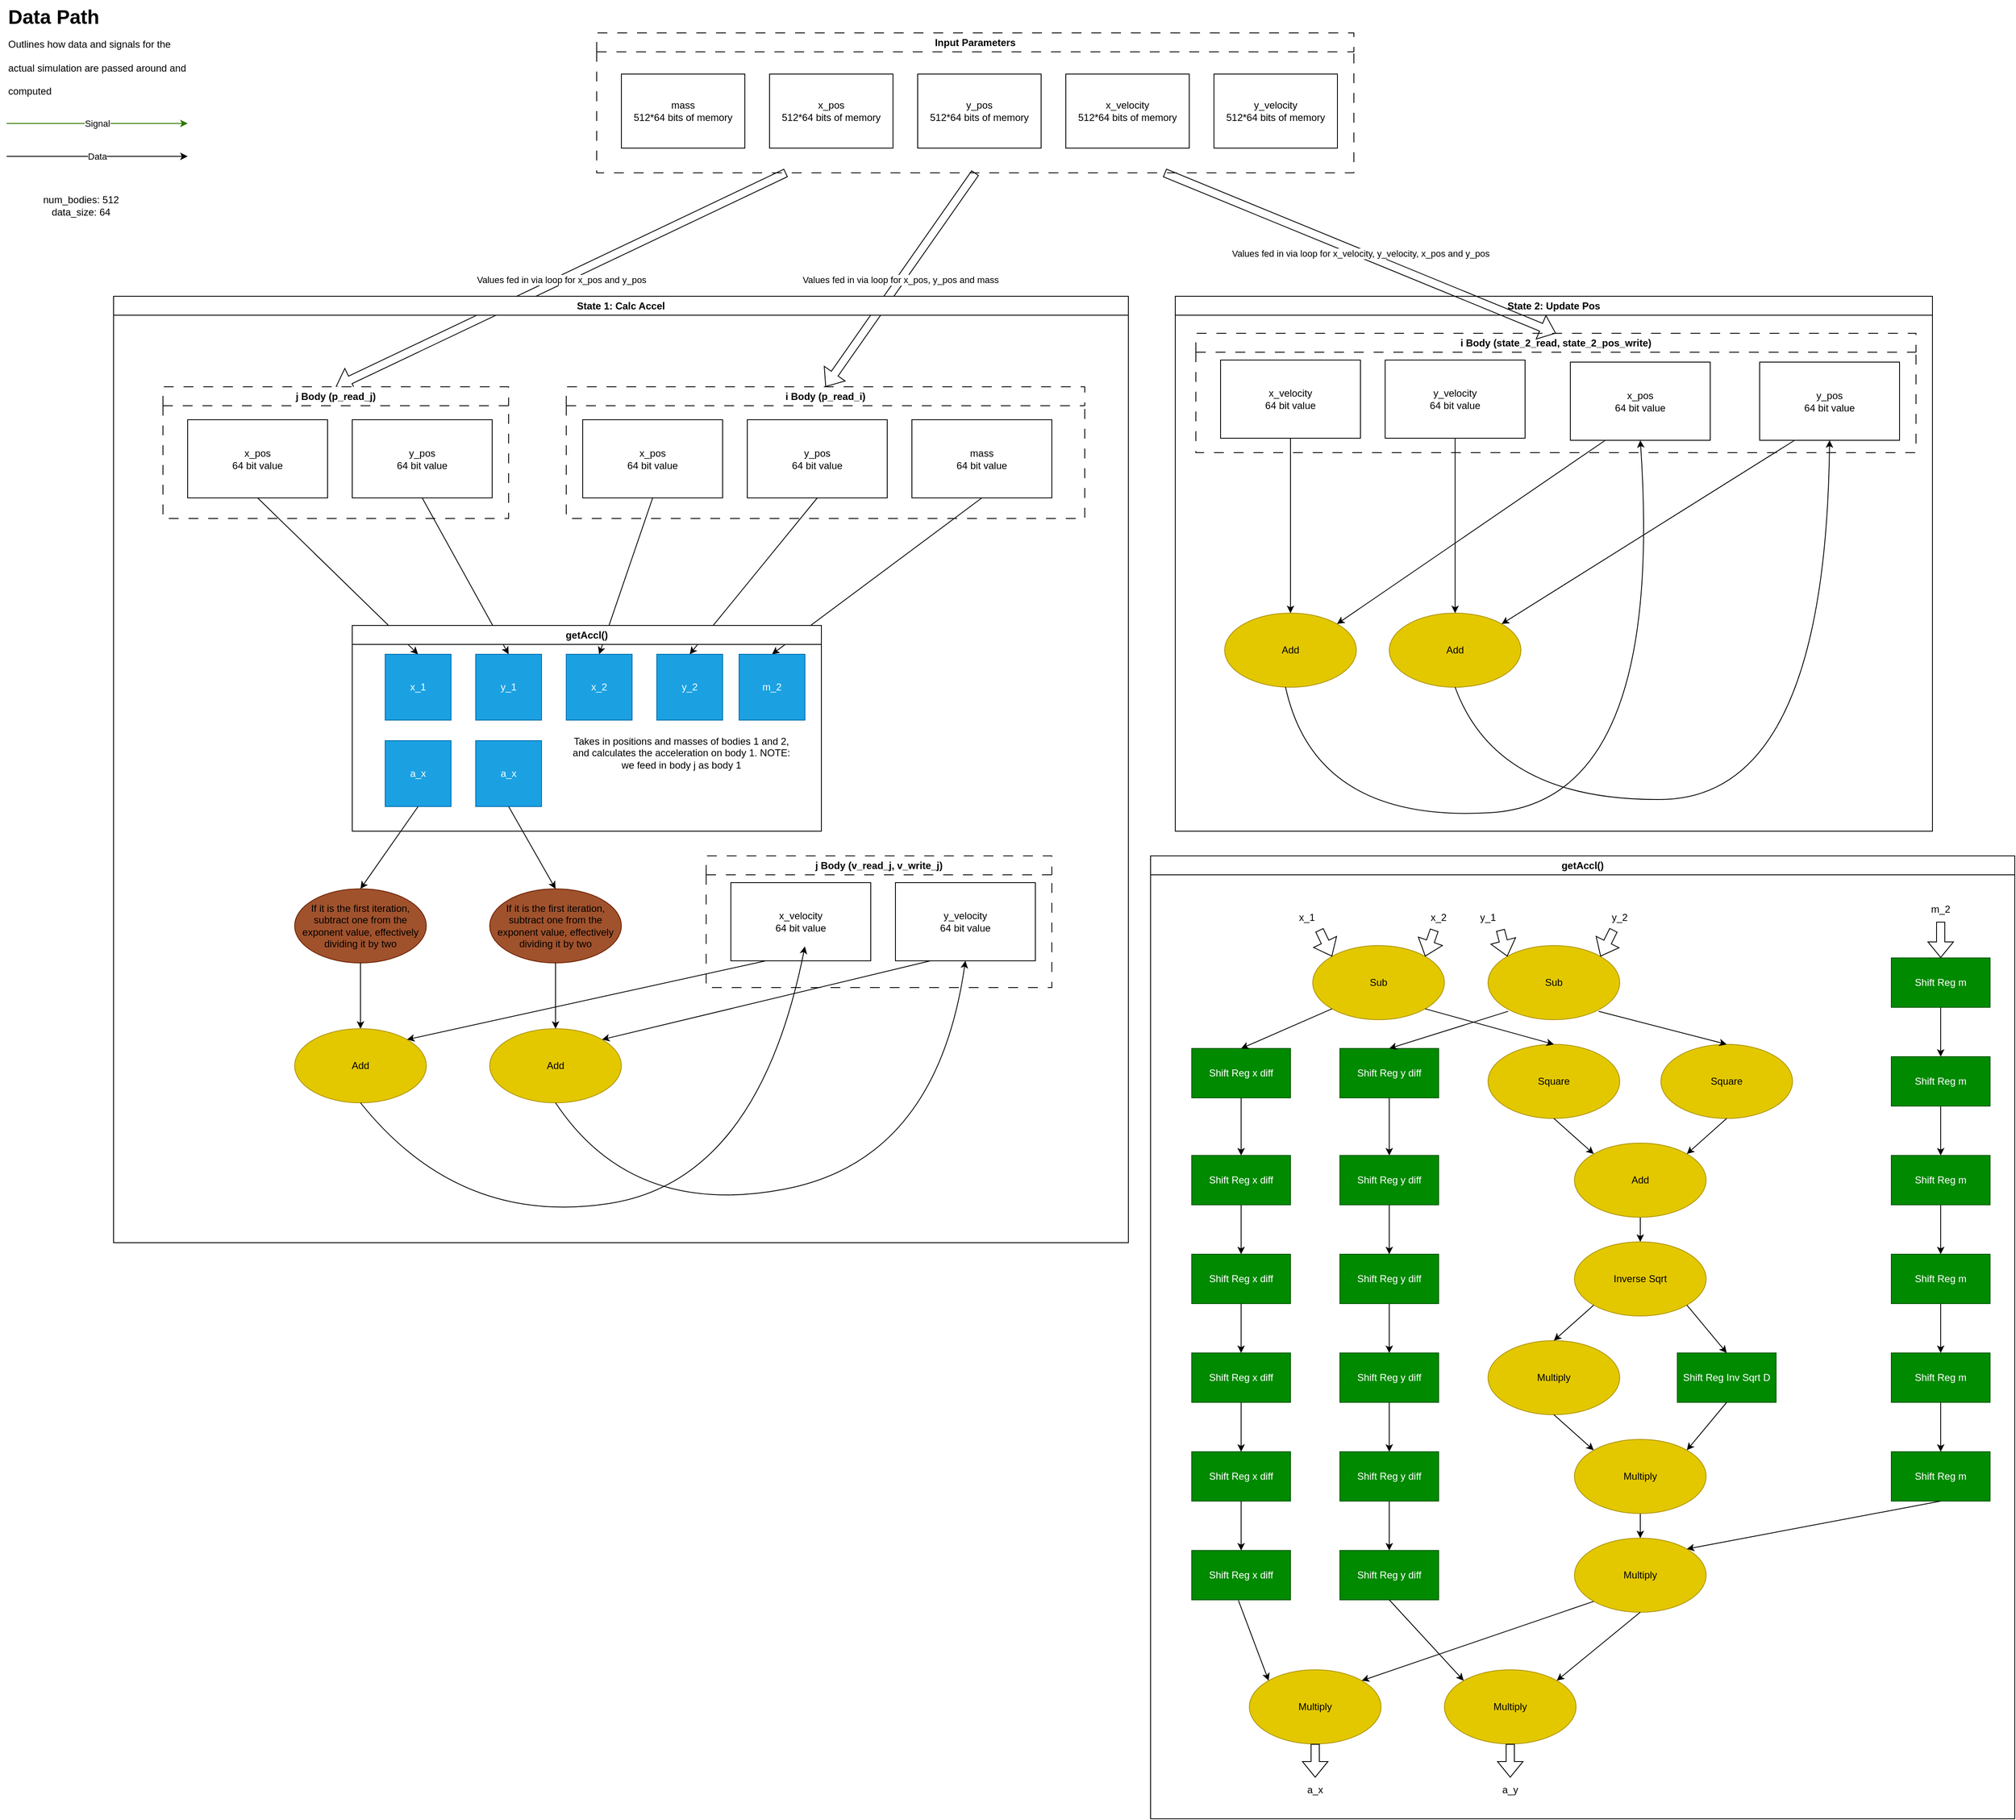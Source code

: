<mxfile version="27.0.2">
  <diagram id="C5RBs43oDa-KdzZeNtuy" name="Page-1">
    <mxGraphModel dx="4811" dy="2406" grid="1" gridSize="10" guides="1" tooltips="1" connect="1" arrows="1" fold="1" page="1" pageScale="1" pageWidth="827" pageHeight="1169" math="0" shadow="0">
      <root>
        <object label="" data_size="64" num_bodies="512" add_sub_cycle_time="20" mult_cycle_time="11" recip_sqrt_cycle_time="27" id="WIyWlLk6GJQsqaUBKTNV-0">
          <mxCell />
        </object>
        <mxCell id="WIyWlLk6GJQsqaUBKTNV-1" parent="WIyWlLk6GJQsqaUBKTNV-0" />
        <mxCell id="Mj_dXQXe_xVPS9inti-g-2" value="&lt;h1 style=&quot;margin-top: 0px;&quot;&gt;&lt;span style=&quot;background-color: transparent; color: light-dark(rgb(0, 0, 0), rgb(255, 255, 255));&quot;&gt;Data Path&lt;br&gt;&lt;/span&gt;&lt;span style=&quot;font-size: 12px; font-weight: 400; background-color: transparent; color: light-dark(rgb(0, 0, 0), rgb(255, 255, 255));&quot;&gt;Outlines how data and signals for the actual simulation are passed around and computed&lt;/span&gt;&lt;/h1&gt;" style="text;html=1;whiteSpace=wrap;overflow=hidden;rounded=0;" parent="WIyWlLk6GJQsqaUBKTNV-1" vertex="1">
          <mxGeometry x="-810" y="20" width="230" height="120" as="geometry" />
        </mxCell>
        <mxCell id="Mj_dXQXe_xVPS9inti-g-34" value="" style="endArrow=classic;html=1;rounded=0;fillColor=#60a917;strokeColor=#2D7600;" parent="WIyWlLk6GJQsqaUBKTNV-1" edge="1">
          <mxGeometry relative="1" as="geometry">
            <mxPoint x="-810" y="170" as="sourcePoint" />
            <mxPoint x="-590" y="170" as="targetPoint" />
          </mxGeometry>
        </mxCell>
        <mxCell id="Mj_dXQXe_xVPS9inti-g-35" value="Signal" style="edgeLabel;resizable=0;html=1;;align=center;verticalAlign=middle;" parent="Mj_dXQXe_xVPS9inti-g-34" connectable="0" vertex="1">
          <mxGeometry relative="1" as="geometry" />
        </mxCell>
        <mxCell id="Mj_dXQXe_xVPS9inti-g-36" value="" style="endArrow=classic;html=1;rounded=0;" parent="WIyWlLk6GJQsqaUBKTNV-1" edge="1">
          <mxGeometry relative="1" as="geometry">
            <mxPoint x="-810" y="210" as="sourcePoint" />
            <mxPoint x="-590" y="210" as="targetPoint" />
          </mxGeometry>
        </mxCell>
        <mxCell id="Mj_dXQXe_xVPS9inti-g-37" value="Data" style="edgeLabel;resizable=0;html=1;;align=center;verticalAlign=middle;" parent="Mj_dXQXe_xVPS9inti-g-36" connectable="0" vertex="1">
          <mxGeometry relative="1" as="geometry" />
        </mxCell>
        <mxCell id="Mj_dXQXe_xVPS9inti-g-57" value="Input Parameters" style="swimlane;whiteSpace=wrap;html=1;dashed=1;dashPattern=12 12;" parent="WIyWlLk6GJQsqaUBKTNV-1" vertex="1">
          <mxGeometry x="-93" y="60" width="920" height="170" as="geometry" />
        </mxCell>
        <object label="&lt;div&gt;mass&lt;/div&gt;&lt;div&gt;&lt;span style=&quot;background-color: transparent; color: light-dark(rgb(0, 0, 0), rgb(255, 255, 255));&quot;&gt;%num_bodies%*%data_size% bits of memory&lt;/span&gt;&lt;/div&gt;" placeholders="1" id="Mj_dXQXe_xVPS9inti-g-6">
          <mxCell style="rounded=0;whiteSpace=wrap;html=1;" parent="Mj_dXQXe_xVPS9inti-g-57" vertex="1">
            <mxGeometry x="30" y="50" width="150" height="90" as="geometry" />
          </mxCell>
        </object>
        <object label="&lt;div&gt;x_pos&lt;/div&gt;&lt;div&gt;&lt;span style=&quot;background-color: transparent; color: light-dark(rgb(0, 0, 0), rgb(255, 255, 255));&quot;&gt;%num_bodies%*%data_size% bits of memory&lt;/span&gt;&lt;/div&gt;" placeholders="1" id="uFNOIIMhj7ET_EeYBou_-3">
          <mxCell style="rounded=0;whiteSpace=wrap;html=1;" parent="Mj_dXQXe_xVPS9inti-g-57" vertex="1">
            <mxGeometry x="210" y="50" width="150" height="90" as="geometry" />
          </mxCell>
        </object>
        <object label="&lt;div&gt;y_pos&lt;/div&gt;&lt;div&gt;&lt;span style=&quot;background-color: transparent; color: light-dark(rgb(0, 0, 0), rgb(255, 255, 255));&quot;&gt;%num_bodies%*%data_size% bits of memory&lt;/span&gt;&lt;/div&gt;" placeholders="1" id="uFNOIIMhj7ET_EeYBou_-2">
          <mxCell style="rounded=0;whiteSpace=wrap;html=1;" parent="Mj_dXQXe_xVPS9inti-g-57" vertex="1">
            <mxGeometry x="390" y="50" width="150" height="90" as="geometry" />
          </mxCell>
        </object>
        <object label="&lt;div&gt;x_velocity&lt;/div&gt;&lt;div&gt;&lt;span style=&quot;background-color: transparent; color: light-dark(rgb(0, 0, 0), rgb(255, 255, 255));&quot;&gt;%num_bodies%*%data_size% bits of memory&lt;/span&gt;&lt;/div&gt;" placeholders="1" id="uFNOIIMhj7ET_EeYBou_-1">
          <mxCell style="rounded=0;whiteSpace=wrap;html=1;" parent="Mj_dXQXe_xVPS9inti-g-57" vertex="1">
            <mxGeometry x="570" y="50" width="150" height="90" as="geometry" />
          </mxCell>
        </object>
        <object label="&lt;div&gt;y_velocity&lt;/div&gt;&lt;div&gt;&lt;span style=&quot;background-color: transparent; color: light-dark(rgb(0, 0, 0), rgb(255, 255, 255));&quot;&gt;%num_bodies%*%data_size% bits of memory&lt;/span&gt;&lt;/div&gt;" placeholders="1" id="uFNOIIMhj7ET_EeYBou_-0">
          <mxCell style="rounded=0;whiteSpace=wrap;html=1;" parent="Mj_dXQXe_xVPS9inti-g-57" vertex="1">
            <mxGeometry x="750" y="50" width="150" height="90" as="geometry" />
          </mxCell>
        </object>
        <mxCell id="Mj_dXQXe_xVPS9inti-g-75" value="" style="endArrow=classic;html=1;rounded=0;shape=flexArrow;entryX=0.5;entryY=0;entryDx=0;entryDy=0;exitX=0.5;exitY=1;exitDx=0;exitDy=0;" parent="WIyWlLk6GJQsqaUBKTNV-1" source="Mj_dXQXe_xVPS9inti-g-57" target="Mj_dXQXe_xVPS9inti-g-55" edge="1">
          <mxGeometry relative="1" as="geometry">
            <mxPoint x="-70" y="420" as="sourcePoint" />
            <mxPoint x="580" y="690" as="targetPoint" />
          </mxGeometry>
        </mxCell>
        <mxCell id="Mj_dXQXe_xVPS9inti-g-76" value="Values fed in via loop for x_pos, y_pos and mass" style="edgeLabel;resizable=0;html=1;;align=center;verticalAlign=middle;" parent="Mj_dXQXe_xVPS9inti-g-75" connectable="0" vertex="1">
          <mxGeometry relative="1" as="geometry" />
        </mxCell>
        <object label="&lt;div&gt;num_bodies: %num_bodies%&lt;/div&gt;&lt;div&gt;data_size: %data_size%&lt;/div&gt;" placeholders="1" id="iQ0qVmi0pnjZVPIt117S-0">
          <mxCell style="text;html=1;align=center;verticalAlign=middle;resizable=0;points=[];autosize=1;strokeColor=none;fillColor=none;" parent="WIyWlLk6GJQsqaUBKTNV-1" vertex="1">
            <mxGeometry x="-780" y="250" width="120" height="40" as="geometry" />
          </mxCell>
        </object>
        <mxCell id="did9jxoM15FYPqJHivJg-36" value="" style="endArrow=classic;html=1;rounded=0;shape=flexArrow;entryX=0.5;entryY=0;entryDx=0;entryDy=0;exitX=0.25;exitY=1;exitDx=0;exitDy=0;" parent="WIyWlLk6GJQsqaUBKTNV-1" source="Mj_dXQXe_xVPS9inti-g-57" target="did9jxoM15FYPqJHivJg-30" edge="1">
          <mxGeometry relative="1" as="geometry">
            <mxPoint x="320" y="280" as="sourcePoint" />
            <mxPoint x="180" y="585" as="targetPoint" />
          </mxGeometry>
        </mxCell>
        <mxCell id="did9jxoM15FYPqJHivJg-37" value="Values fed in via loop for x_pos and y_pos" style="edgeLabel;resizable=0;html=1;;align=center;verticalAlign=middle;" parent="did9jxoM15FYPqJHivJg-36" connectable="0" vertex="1">
          <mxGeometry relative="1" as="geometry" />
        </mxCell>
        <mxCell id="cMHt4JDN44Z_v_gMNhpz-0" value="State 1: Calc Accel" style="swimlane;whiteSpace=wrap;html=1;" vertex="1" parent="WIyWlLk6GJQsqaUBKTNV-1">
          <mxGeometry x="-680" y="380" width="1233" height="1150" as="geometry" />
        </mxCell>
        <mxCell id="cMHt4JDN44Z_v_gMNhpz-2" value="j Body (v_read_j, v_write_j)" style="swimlane;whiteSpace=wrap;html=1;dashed=1;dashPattern=12 12;" vertex="1" parent="cMHt4JDN44Z_v_gMNhpz-0">
          <mxGeometry x="720" y="680" width="420" height="160" as="geometry" />
        </mxCell>
        <object label="&lt;div&gt;y_velocity&lt;/div&gt;&lt;div&gt;&lt;span style=&quot;background-color: transparent; color: light-dark(rgb(0, 0, 0), rgb(255, 255, 255));&quot;&gt;%data_size% bit value&lt;/span&gt;&lt;/div&gt;" placeholders="1" id="uFNOIIMhj7ET_EeYBou_-5">
          <mxCell style="rounded=0;whiteSpace=wrap;html=1;" parent="cMHt4JDN44Z_v_gMNhpz-2" vertex="1">
            <mxGeometry x="230" y="32.5" width="170" height="95" as="geometry" />
          </mxCell>
        </object>
        <object label="&lt;div&gt;x_velocity&lt;/div&gt;&lt;div&gt;&lt;span style=&quot;background-color: transparent; color: light-dark(rgb(0, 0, 0), rgb(255, 255, 255));&quot;&gt;%data_size% bit value&lt;/span&gt;&lt;/div&gt;" placeholders="1" id="uFNOIIMhj7ET_EeYBou_-6">
          <mxCell style="rounded=0;whiteSpace=wrap;html=1;" parent="cMHt4JDN44Z_v_gMNhpz-2" vertex="1">
            <mxGeometry x="30" y="32.5" width="170" height="95" as="geometry" />
          </mxCell>
        </object>
        <mxCell id="Mj_dXQXe_xVPS9inti-g-55" value="i Body (p_read_i)" style="swimlane;whiteSpace=wrap;html=1;dashed=1;dashPattern=12 12;" parent="cMHt4JDN44Z_v_gMNhpz-0" vertex="1">
          <mxGeometry x="550" y="110" width="630" height="160" as="geometry" />
        </mxCell>
        <object label="&lt;div&gt;x_pos&lt;/div&gt;&lt;div&gt;&lt;span style=&quot;background-color: transparent; color: light-dark(rgb(0, 0, 0), rgb(255, 255, 255));&quot;&gt;%data_size% bit value&lt;/span&gt;&lt;/div&gt;" placeholders="1" id="Mj_dXQXe_xVPS9inti-g-54">
          <mxCell style="rounded=0;whiteSpace=wrap;html=1;" parent="Mj_dXQXe_xVPS9inti-g-55" vertex="1">
            <mxGeometry x="20" y="40" width="170" height="95" as="geometry" />
          </mxCell>
        </object>
        <object label="&lt;div&gt;y_pos&lt;/div&gt;&lt;div&gt;&lt;span style=&quot;background-color: transparent; color: light-dark(rgb(0, 0, 0), rgb(255, 255, 255));&quot;&gt;%data_size% bit value&lt;/span&gt;&lt;/div&gt;" placeholders="1" id="uFNOIIMhj7ET_EeYBou_-7">
          <mxCell style="rounded=0;whiteSpace=wrap;html=1;" parent="Mj_dXQXe_xVPS9inti-g-55" vertex="1">
            <mxGeometry x="220" y="40" width="170" height="95" as="geometry" />
          </mxCell>
        </object>
        <object label="&lt;div&gt;&lt;span style=&quot;background-color: transparent; color: light-dark(rgb(0, 0, 0), rgb(255, 255, 255));&quot;&gt;mass&lt;/span&gt;&lt;/div&gt;&lt;div&gt;&lt;span style=&quot;background-color: transparent; color: light-dark(rgb(0, 0, 0), rgb(255, 255, 255));&quot;&gt;%data_size% bit value&lt;/span&gt;&lt;/div&gt;" placeholders="1" id="uFNOIIMhj7ET_EeYBou_-4">
          <mxCell style="rounded=0;whiteSpace=wrap;html=1;" parent="Mj_dXQXe_xVPS9inti-g-55" vertex="1">
            <mxGeometry x="420" y="40" width="170" height="95" as="geometry" />
          </mxCell>
        </object>
        <mxCell id="did9jxoM15FYPqJHivJg-30" value="j Body (p_read_j)" style="swimlane;whiteSpace=wrap;html=1;dashed=1;dashPattern=12 12;" parent="cMHt4JDN44Z_v_gMNhpz-0" vertex="1">
          <mxGeometry x="60" y="110" width="420" height="160" as="geometry" />
        </mxCell>
        <object label="&lt;div&gt;x_pos&lt;/div&gt;&lt;div&gt;&lt;span style=&quot;background-color: transparent; color: light-dark(rgb(0, 0, 0), rgb(255, 255, 255));&quot;&gt;%data_size% bit value&lt;/span&gt;&lt;/div&gt;" placeholders="1" id="did9jxoM15FYPqJHivJg-31">
          <mxCell style="rounded=0;whiteSpace=wrap;html=1;" parent="did9jxoM15FYPqJHivJg-30" vertex="1">
            <mxGeometry x="30" y="40" width="170" height="95" as="geometry" />
          </mxCell>
        </object>
        <object label="&lt;div&gt;y_pos&lt;/div&gt;&lt;div&gt;&lt;span style=&quot;background-color: transparent; color: light-dark(rgb(0, 0, 0), rgb(255, 255, 255));&quot;&gt;%data_size% bit value&lt;/span&gt;&lt;/div&gt;" placeholders="1" id="did9jxoM15FYPqJHivJg-32">
          <mxCell style="rounded=0;whiteSpace=wrap;html=1;" parent="did9jxoM15FYPqJHivJg-30" vertex="1">
            <mxGeometry x="230" y="40" width="170" height="95" as="geometry" />
          </mxCell>
        </object>
        <mxCell id="did9jxoM15FYPqJHivJg-42" value="" style="endArrow=classic;html=1;rounded=0;exitX=0.5;exitY=1;exitDx=0;exitDy=0;entryX=0.5;entryY=0;entryDx=0;entryDy=0;" parent="cMHt4JDN44Z_v_gMNhpz-0" source="Mj_dXQXe_xVPS9inti-g-54" target="cMHt4JDN44Z_v_gMNhpz-379" edge="1">
          <mxGeometry width="50" height="50" relative="1" as="geometry">
            <mxPoint x="-190" y="250" as="sourcePoint" />
            <mxPoint x="309.981" y="403.436" as="targetPoint" />
          </mxGeometry>
        </mxCell>
        <mxCell id="did9jxoM15FYPqJHivJg-43" value="" style="endArrow=classic;html=1;rounded=0;exitX=0.5;exitY=1;exitDx=0;exitDy=0;entryX=0.5;entryY=0;entryDx=0;entryDy=0;" parent="cMHt4JDN44Z_v_gMNhpz-0" source="did9jxoM15FYPqJHivJg-31" target="cMHt4JDN44Z_v_gMNhpz-377" edge="1">
          <mxGeometry width="50" height="50" relative="1" as="geometry">
            <mxPoint x="690" y="140" as="sourcePoint" />
            <mxPoint x="424.019" y="403.436" as="targetPoint" />
          </mxGeometry>
        </mxCell>
        <mxCell id="did9jxoM15FYPqJHivJg-44" value="" style="endArrow=classic;html=1;rounded=0;exitX=0.5;exitY=1;exitDx=0;exitDy=0;entryX=0.5;entryY=0;entryDx=0;entryDy=0;" parent="cMHt4JDN44Z_v_gMNhpz-0" source="uFNOIIMhj7ET_EeYBou_-7" target="cMHt4JDN44Z_v_gMNhpz-380" edge="1">
          <mxGeometry width="50" height="50" relative="1" as="geometry">
            <mxPoint x="-303" y="105" as="sourcePoint" />
            <mxPoint x="522.981" y="403.436" as="targetPoint" />
          </mxGeometry>
        </mxCell>
        <mxCell id="did9jxoM15FYPqJHivJg-45" value="" style="endArrow=classic;html=1;rounded=0;exitX=0.5;exitY=1;exitDx=0;exitDy=0;entryX=0.5;entryY=0;entryDx=0;entryDy=0;" parent="cMHt4JDN44Z_v_gMNhpz-0" source="did9jxoM15FYPqJHivJg-32" target="cMHt4JDN44Z_v_gMNhpz-378" edge="1">
          <mxGeometry width="50" height="50" relative="1" as="geometry">
            <mxPoint x="936.99" y="118.045" as="sourcePoint" />
            <mxPoint x="638.313" y="404.193" as="targetPoint" />
          </mxGeometry>
        </mxCell>
        <mxCell id="did9jxoM15FYPqJHivJg-46" value="" style="endArrow=classic;html=1;rounded=0;exitX=0.5;exitY=1;exitDx=0;exitDy=0;entryX=0.5;entryY=0;entryDx=0;entryDy=0;" parent="cMHt4JDN44Z_v_gMNhpz-0" source="uFNOIIMhj7ET_EeYBou_-4" target="cMHt4JDN44Z_v_gMNhpz-381" edge="1">
          <mxGeometry width="50" height="50" relative="1" as="geometry">
            <mxPoint x="1485" y="200" as="sourcePoint" />
            <mxPoint x="1050" y="405" as="targetPoint" />
          </mxGeometry>
        </mxCell>
        <object label="&lt;div&gt;&lt;font color=&quot;#000000&quot;&gt;If it is the first iteration, subtract one from the exponent value, effectively dividing it by two&lt;/font&gt;&lt;/div&gt;" placeholders="1" id="LS4zaPeZ_nrLv8XPF2ae-12">
          <mxCell style="ellipse;whiteSpace=wrap;html=1;fillColor=#a0522d;fontColor=#ffffff;strokeColor=#6D1F00;" parent="cMHt4JDN44Z_v_gMNhpz-0" vertex="1">
            <mxGeometry x="220" y="720" width="160" height="90" as="geometry" />
          </mxCell>
        </object>
        <object label="&lt;span style=&quot;color: rgb(0, 0, 0);&quot;&gt;If it is the first iteration, subtract one from the exponent value, effectively dividing it by two&lt;/span&gt;" placeholders="1" id="LS4zaPeZ_nrLv8XPF2ae-13">
          <mxCell style="ellipse;whiteSpace=wrap;html=1;fillColor=#a0522d;fontColor=#ffffff;strokeColor=#6D1F00;" parent="cMHt4JDN44Z_v_gMNhpz-0" vertex="1">
            <mxGeometry x="457" y="720" width="160" height="90" as="geometry" />
          </mxCell>
        </object>
        <mxCell id="LS4zaPeZ_nrLv8XPF2ae-20" value="" style="endArrow=classic;html=1;rounded=0;exitX=0.5;exitY=1;exitDx=0;exitDy=0;entryX=0.5;entryY=0;entryDx=0;entryDy=0;" parent="cMHt4JDN44Z_v_gMNhpz-0" source="LS4zaPeZ_nrLv8XPF2ae-12" edge="1" target="LS4zaPeZ_nrLv8XPF2ae-32">
          <mxGeometry width="50" height="50" relative="1" as="geometry">
            <mxPoint x="230" y="912" as="sourcePoint" />
            <mxPoint x="300" y="902" as="targetPoint" />
          </mxGeometry>
        </mxCell>
        <mxCell id="LS4zaPeZ_nrLv8XPF2ae-24" value="" style="endArrow=classic;html=1;rounded=0;exitX=0.5;exitY=1;exitDx=0;exitDy=0;entryX=0.5;entryY=0;entryDx=0;entryDy=0;" parent="cMHt4JDN44Z_v_gMNhpz-0" source="LS4zaPeZ_nrLv8XPF2ae-13" edge="1">
          <mxGeometry width="50" height="50" relative="1" as="geometry">
            <mxPoint x="535.58" y="800" as="sourcePoint" />
            <mxPoint x="537" y="890" as="targetPoint" />
          </mxGeometry>
        </mxCell>
        <object label="&lt;font color=&quot;#000000&quot;&gt;Add&lt;/font&gt;" placeholders="1" id="LS4zaPeZ_nrLv8XPF2ae-31">
          <mxCell style="ellipse;whiteSpace=wrap;html=1;fillColor=#e3c800;fontColor=#000000;strokeColor=#B09500;" parent="cMHt4JDN44Z_v_gMNhpz-0" vertex="1">
            <mxGeometry x="457" y="890" width="160" height="90" as="geometry" />
          </mxCell>
        </object>
        <object label="&lt;div&gt;&lt;span style=&quot;background-color: transparent;&quot;&gt;&lt;font style=&quot;color: light-dark(rgb(0, 0, 0), rgb(0, 0, 0));&quot;&gt;Add&lt;/font&gt;&lt;/span&gt;&lt;/div&gt;" placeholders="1" id="LS4zaPeZ_nrLv8XPF2ae-32">
          <mxCell style="ellipse;whiteSpace=wrap;html=1;fillColor=#e3c800;fontColor=#000000;strokeColor=#B09500;" parent="cMHt4JDN44Z_v_gMNhpz-0" vertex="1">
            <mxGeometry x="220" y="890" width="160" height="90" as="geometry" />
          </mxCell>
        </object>
        <mxCell id="LS4zaPeZ_nrLv8XPF2ae-45" value="" style="endArrow=classic;html=1;rounded=0;entryX=1;entryY=0;entryDx=0;entryDy=0;exitX=0.25;exitY=1;exitDx=0;exitDy=0;" parent="cMHt4JDN44Z_v_gMNhpz-0" target="LS4zaPeZ_nrLv8XPF2ae-31" edge="1" source="uFNOIIMhj7ET_EeYBou_-5">
          <mxGeometry width="50" height="50" relative="1" as="geometry">
            <mxPoint x="703" y="860" as="sourcePoint" />
            <mxPoint x="313" y="670" as="targetPoint" />
          </mxGeometry>
        </mxCell>
        <mxCell id="cMHt4JDN44Z_v_gMNhpz-5" value="" style="endArrow=classic;html=1;rounded=0;entryX=1;entryY=0;entryDx=0;entryDy=0;exitX=0.25;exitY=1;exitDx=0;exitDy=0;" edge="1" parent="cMHt4JDN44Z_v_gMNhpz-0" source="uFNOIIMhj7ET_EeYBou_-6" target="LS4zaPeZ_nrLv8XPF2ae-32">
          <mxGeometry width="50" height="50" relative="1" as="geometry">
            <mxPoint x="779" y="780" as="sourcePoint" />
            <mxPoint x="380" y="898" as="targetPoint" />
          </mxGeometry>
        </mxCell>
        <mxCell id="cMHt4JDN44Z_v_gMNhpz-6" value="" style="curved=1;endArrow=classic;html=1;rounded=0;exitX=0.5;exitY=1;exitDx=0;exitDy=0;entryX=0.5;entryY=1;entryDx=0;entryDy=0;" edge="1" parent="cMHt4JDN44Z_v_gMNhpz-0" source="LS4zaPeZ_nrLv8XPF2ae-31" target="uFNOIIMhj7ET_EeYBou_-5">
          <mxGeometry width="50" height="50" relative="1" as="geometry">
            <mxPoint x="750" y="840" as="sourcePoint" />
            <mxPoint x="800" y="790" as="targetPoint" />
            <Array as="points">
              <mxPoint x="630" y="1120" />
              <mxPoint x="1000" y="1050" />
            </Array>
          </mxGeometry>
        </mxCell>
        <mxCell id="cMHt4JDN44Z_v_gMNhpz-7" value="" style="curved=1;endArrow=classic;html=1;rounded=0;exitX=0.5;exitY=1;exitDx=0;exitDy=0;" edge="1" parent="cMHt4JDN44Z_v_gMNhpz-0" source="LS4zaPeZ_nrLv8XPF2ae-32">
          <mxGeometry width="50" height="50" relative="1" as="geometry">
            <mxPoint x="320" y="1005" as="sourcePoint" />
            <mxPoint x="840" y="790" as="targetPoint" />
            <Array as="points">
              <mxPoint x="420" y="1130" />
              <mxPoint x="783" y="1075" />
            </Array>
          </mxGeometry>
        </mxCell>
        <mxCell id="cMHt4JDN44Z_v_gMNhpz-358" value="getAccl()" style="swimlane;whiteSpace=wrap;html=1;" vertex="1" parent="cMHt4JDN44Z_v_gMNhpz-0">
          <mxGeometry x="290" y="400" width="570" height="250" as="geometry" />
        </mxCell>
        <mxCell id="cMHt4JDN44Z_v_gMNhpz-377" value="x_1" style="whiteSpace=wrap;html=1;aspect=fixed;fillColor=#1ba1e2;fontColor=#ffffff;strokeColor=#006EAF;" vertex="1" parent="cMHt4JDN44Z_v_gMNhpz-358">
          <mxGeometry x="40" y="35" width="80" height="80" as="geometry" />
        </mxCell>
        <mxCell id="cMHt4JDN44Z_v_gMNhpz-378" value="y_1" style="whiteSpace=wrap;html=1;aspect=fixed;fillColor=#1ba1e2;fontColor=#ffffff;strokeColor=#006EAF;" vertex="1" parent="cMHt4JDN44Z_v_gMNhpz-358">
          <mxGeometry x="150" y="35" width="80" height="80" as="geometry" />
        </mxCell>
        <mxCell id="cMHt4JDN44Z_v_gMNhpz-379" value="x_2" style="whiteSpace=wrap;html=1;aspect=fixed;fillColor=#1ba1e2;fontColor=#ffffff;strokeColor=#006EAF;" vertex="1" parent="cMHt4JDN44Z_v_gMNhpz-358">
          <mxGeometry x="260" y="35" width="80" height="80" as="geometry" />
        </mxCell>
        <mxCell id="cMHt4JDN44Z_v_gMNhpz-380" value="y_2" style="whiteSpace=wrap;html=1;aspect=fixed;fillColor=#1ba1e2;fontColor=#ffffff;strokeColor=#006EAF;" vertex="1" parent="cMHt4JDN44Z_v_gMNhpz-358">
          <mxGeometry x="370" y="35" width="80" height="80" as="geometry" />
        </mxCell>
        <mxCell id="cMHt4JDN44Z_v_gMNhpz-381" value="m_2" style="whiteSpace=wrap;html=1;aspect=fixed;fillColor=#1ba1e2;fontColor=#ffffff;strokeColor=#006EAF;" vertex="1" parent="cMHt4JDN44Z_v_gMNhpz-358">
          <mxGeometry x="470" y="35" width="80" height="80" as="geometry" />
        </mxCell>
        <mxCell id="cMHt4JDN44Z_v_gMNhpz-388" value="a_x" style="whiteSpace=wrap;html=1;aspect=fixed;fillColor=#1ba1e2;fontColor=#ffffff;strokeColor=#006EAF;" vertex="1" parent="cMHt4JDN44Z_v_gMNhpz-358">
          <mxGeometry x="40" y="140" width="80" height="80" as="geometry" />
        </mxCell>
        <mxCell id="cMHt4JDN44Z_v_gMNhpz-396" value="a_x" style="whiteSpace=wrap;html=1;aspect=fixed;fillColor=#1ba1e2;fontColor=#ffffff;strokeColor=#006EAF;" vertex="1" parent="cMHt4JDN44Z_v_gMNhpz-358">
          <mxGeometry x="150" y="140" width="80" height="80" as="geometry" />
        </mxCell>
        <mxCell id="cMHt4JDN44Z_v_gMNhpz-397" value="Takes in positions and masses of bodies 1 and 2, and calculates the acceleration on body 1. NOTE: we feed in body j as body 1" style="text;html=1;align=center;verticalAlign=middle;whiteSpace=wrap;rounded=0;" vertex="1" parent="cMHt4JDN44Z_v_gMNhpz-358">
          <mxGeometry x="260" y="140" width="280" height="30" as="geometry" />
        </mxCell>
        <mxCell id="cMHt4JDN44Z_v_gMNhpz-398" value="" style="endArrow=classic;html=1;rounded=0;exitX=0.5;exitY=1;exitDx=0;exitDy=0;entryX=0.5;entryY=0;entryDx=0;entryDy=0;" edge="1" parent="cMHt4JDN44Z_v_gMNhpz-0" source="cMHt4JDN44Z_v_gMNhpz-388" target="LS4zaPeZ_nrLv8XPF2ae-12">
          <mxGeometry width="50" height="50" relative="1" as="geometry">
            <mxPoint x="710" y="630" as="sourcePoint" />
            <mxPoint x="760" y="580" as="targetPoint" />
          </mxGeometry>
        </mxCell>
        <mxCell id="cMHt4JDN44Z_v_gMNhpz-399" value="" style="endArrow=classic;html=1;rounded=0;exitX=0.5;exitY=1;exitDx=0;exitDy=0;entryX=0.5;entryY=0;entryDx=0;entryDy=0;" edge="1" parent="cMHt4JDN44Z_v_gMNhpz-0" source="cMHt4JDN44Z_v_gMNhpz-396" target="LS4zaPeZ_nrLv8XPF2ae-13">
          <mxGeometry width="50" height="50" relative="1" as="geometry">
            <mxPoint x="710" y="630" as="sourcePoint" />
            <mxPoint x="760" y="580" as="targetPoint" />
          </mxGeometry>
        </mxCell>
        <mxCell id="cMHt4JDN44Z_v_gMNhpz-162" value="State 2: Update Pos" style="swimlane;whiteSpace=wrap;html=1;" vertex="1" parent="WIyWlLk6GJQsqaUBKTNV-1">
          <mxGeometry x="610" y="380" width="920" height="650" as="geometry" />
        </mxCell>
        <mxCell id="cMHt4JDN44Z_v_gMNhpz-265" value="i Body (state_2_read, state_2_pos_write)" style="swimlane;whiteSpace=wrap;html=1;dashed=1;dashPattern=12 12;" vertex="1" parent="cMHt4JDN44Z_v_gMNhpz-162">
          <mxGeometry x="25" y="45" width="875" height="145" as="geometry" />
        </mxCell>
        <object label="&lt;div&gt;y_velocity&lt;/div&gt;&lt;div&gt;&lt;span style=&quot;background-color: transparent; color: light-dark(rgb(0, 0, 0), rgb(255, 255, 255));&quot;&gt;%data_size% bit value&lt;/span&gt;&lt;/div&gt;" placeholders="1" id="cMHt4JDN44Z_v_gMNhpz-266">
          <mxCell style="rounded=0;whiteSpace=wrap;html=1;" vertex="1" parent="cMHt4JDN44Z_v_gMNhpz-265">
            <mxGeometry x="230" y="32.5" width="170" height="95" as="geometry" />
          </mxCell>
        </object>
        <object label="&lt;div&gt;x_velocity&lt;/div&gt;&lt;div&gt;&lt;span style=&quot;background-color: transparent; color: light-dark(rgb(0, 0, 0), rgb(255, 255, 255));&quot;&gt;%data_size% bit value&lt;/span&gt;&lt;/div&gt;" placeholders="1" id="cMHt4JDN44Z_v_gMNhpz-267">
          <mxCell style="rounded=0;whiteSpace=wrap;html=1;" vertex="1" parent="cMHt4JDN44Z_v_gMNhpz-265">
            <mxGeometry x="30" y="32.5" width="170" height="95" as="geometry" />
          </mxCell>
        </object>
        <object label="&lt;div&gt;y_pos&lt;/div&gt;&lt;div&gt;&lt;span style=&quot;background-color: transparent; color: light-dark(rgb(0, 0, 0), rgb(255, 255, 255));&quot;&gt;%data_size% bit value&lt;/span&gt;&lt;/div&gt;" placeholders="1" id="cMHt4JDN44Z_v_gMNhpz-261">
          <mxCell style="rounded=0;whiteSpace=wrap;html=1;" vertex="1" parent="cMHt4JDN44Z_v_gMNhpz-265">
            <mxGeometry x="685" y="35" width="170" height="95" as="geometry" />
          </mxCell>
        </object>
        <object label="&lt;div&gt;x_pos&lt;/div&gt;&lt;div&gt;&lt;span style=&quot;background-color: transparent; color: light-dark(rgb(0, 0, 0), rgb(255, 255, 255));&quot;&gt;%data_size% bit value&lt;/span&gt;&lt;/div&gt;" placeholders="1" id="cMHt4JDN44Z_v_gMNhpz-260">
          <mxCell style="rounded=0;whiteSpace=wrap;html=1;" vertex="1" parent="cMHt4JDN44Z_v_gMNhpz-265">
            <mxGeometry x="455" y="35" width="170" height="95" as="geometry" />
          </mxCell>
        </object>
        <object label="&lt;font color=&quot;#000000&quot;&gt;Add&lt;/font&gt;" placeholders="1" id="cMHt4JDN44Z_v_gMNhpz-268">
          <mxCell style="ellipse;whiteSpace=wrap;html=1;fillColor=#e3c800;fontColor=#000000;strokeColor=#B09500;" vertex="1" parent="cMHt4JDN44Z_v_gMNhpz-162">
            <mxGeometry x="260" y="385" width="160" height="90" as="geometry" />
          </mxCell>
        </object>
        <object label="&lt;div&gt;&lt;span style=&quot;background-color: transparent;&quot;&gt;&lt;font style=&quot;color: light-dark(rgb(0, 0, 0), rgb(0, 0, 0));&quot;&gt;Add&lt;/font&gt;&lt;/span&gt;&lt;/div&gt;" placeholders="1" id="cMHt4JDN44Z_v_gMNhpz-269">
          <mxCell style="ellipse;whiteSpace=wrap;html=1;fillColor=#e3c800;fontColor=#000000;strokeColor=#B09500;" vertex="1" parent="cMHt4JDN44Z_v_gMNhpz-162">
            <mxGeometry x="60" y="385" width="160" height="90" as="geometry" />
          </mxCell>
        </object>
        <mxCell id="cMHt4JDN44Z_v_gMNhpz-271" value="" style="endArrow=classic;html=1;rounded=0;exitX=0.5;exitY=1;exitDx=0;exitDy=0;entryX=0.5;entryY=0;entryDx=0;entryDy=0;" edge="1" parent="cMHt4JDN44Z_v_gMNhpz-162" source="cMHt4JDN44Z_v_gMNhpz-267" target="cMHt4JDN44Z_v_gMNhpz-269">
          <mxGeometry width="50" height="50" relative="1" as="geometry">
            <mxPoint x="335" y="395" as="sourcePoint" />
            <mxPoint x="385" y="345" as="targetPoint" />
          </mxGeometry>
        </mxCell>
        <mxCell id="cMHt4JDN44Z_v_gMNhpz-272" value="" style="endArrow=classic;html=1;rounded=0;exitX=0.5;exitY=1;exitDx=0;exitDy=0;entryX=0.5;entryY=0;entryDx=0;entryDy=0;" edge="1" parent="cMHt4JDN44Z_v_gMNhpz-162" source="cMHt4JDN44Z_v_gMNhpz-266" target="cMHt4JDN44Z_v_gMNhpz-268">
          <mxGeometry width="50" height="50" relative="1" as="geometry">
            <mxPoint x="345" y="395" as="sourcePoint" />
            <mxPoint x="395" y="345" as="targetPoint" />
          </mxGeometry>
        </mxCell>
        <mxCell id="cMHt4JDN44Z_v_gMNhpz-273" value="" style="endArrow=classic;html=1;rounded=0;exitX=0.25;exitY=1;exitDx=0;exitDy=0;entryX=1;entryY=0;entryDx=0;entryDy=0;" edge="1" parent="cMHt4JDN44Z_v_gMNhpz-162" source="cMHt4JDN44Z_v_gMNhpz-260" target="cMHt4JDN44Z_v_gMNhpz-269">
          <mxGeometry width="50" height="50" relative="1" as="geometry">
            <mxPoint x="345" y="395" as="sourcePoint" />
            <mxPoint x="395" y="345" as="targetPoint" />
          </mxGeometry>
        </mxCell>
        <mxCell id="cMHt4JDN44Z_v_gMNhpz-274" value="" style="endArrow=classic;html=1;rounded=0;exitX=0.25;exitY=1;exitDx=0;exitDy=0;entryX=1;entryY=0;entryDx=0;entryDy=0;" edge="1" parent="cMHt4JDN44Z_v_gMNhpz-162" source="cMHt4JDN44Z_v_gMNhpz-261" target="cMHt4JDN44Z_v_gMNhpz-268">
          <mxGeometry width="50" height="50" relative="1" as="geometry">
            <mxPoint x="345" y="395" as="sourcePoint" />
            <mxPoint x="395" y="345" as="targetPoint" />
          </mxGeometry>
        </mxCell>
        <mxCell id="cMHt4JDN44Z_v_gMNhpz-275" value="" style="curved=1;endArrow=classic;html=1;rounded=0;exitX=0.462;exitY=0.997;exitDx=0;exitDy=0;exitPerimeter=0;entryX=0.5;entryY=1;entryDx=0;entryDy=0;" edge="1" parent="cMHt4JDN44Z_v_gMNhpz-162" source="cMHt4JDN44Z_v_gMNhpz-269" target="cMHt4JDN44Z_v_gMNhpz-260">
          <mxGeometry width="50" height="50" relative="1" as="geometry">
            <mxPoint x="345" y="395" as="sourcePoint" />
            <mxPoint x="395" y="345" as="targetPoint" />
            <Array as="points">
              <mxPoint x="170" y="640" />
              <mxPoint x="595" y="615" />
            </Array>
          </mxGeometry>
        </mxCell>
        <mxCell id="cMHt4JDN44Z_v_gMNhpz-276" value="" style="curved=1;endArrow=classic;html=1;rounded=0;exitX=0.5;exitY=1;exitDx=0;exitDy=0;entryX=0.5;entryY=1;entryDx=0;entryDy=0;" edge="1" parent="cMHt4JDN44Z_v_gMNhpz-162" source="cMHt4JDN44Z_v_gMNhpz-268" target="cMHt4JDN44Z_v_gMNhpz-261">
          <mxGeometry width="50" height="50" relative="1" as="geometry">
            <mxPoint x="345" y="472.5" as="sourcePoint" />
            <mxPoint x="801" y="177.5" as="targetPoint" />
            <Array as="points">
              <mxPoint x="390" y="613" />
              <mxPoint x="790" y="610" />
            </Array>
          </mxGeometry>
        </mxCell>
        <mxCell id="cMHt4JDN44Z_v_gMNhpz-278" value="" style="endArrow=classic;html=1;rounded=0;shape=flexArrow;entryX=0.5;entryY=0;entryDx=0;entryDy=0;exitX=0.75;exitY=1;exitDx=0;exitDy=0;" edge="1" parent="WIyWlLk6GJQsqaUBKTNV-1" source="Mj_dXQXe_xVPS9inti-g-57" target="cMHt4JDN44Z_v_gMNhpz-265">
          <mxGeometry relative="1" as="geometry">
            <mxPoint x="642" y="420" as="sourcePoint" />
            <mxPoint x="330" y="620" as="targetPoint" />
          </mxGeometry>
        </mxCell>
        <mxCell id="cMHt4JDN44Z_v_gMNhpz-279" value="Values fed in via loop for x_velocity, y_velocity, x_pos and y_pos" style="edgeLabel;resizable=0;html=1;;align=center;verticalAlign=middle;" connectable="0" vertex="1" parent="cMHt4JDN44Z_v_gMNhpz-278">
          <mxGeometry relative="1" as="geometry" />
        </mxCell>
        <mxCell id="cMHt4JDN44Z_v_gMNhpz-295" value="getAccl()" style="swimlane;whiteSpace=wrap;html=1;" vertex="1" parent="WIyWlLk6GJQsqaUBKTNV-1">
          <mxGeometry x="580" y="1060" width="1050" height="1170" as="geometry" />
        </mxCell>
        <object label="&lt;div&gt;&lt;span style=&quot;background-color: transparent;&quot;&gt;&lt;font style=&quot;color: light-dark(rgb(0, 0, 0), rgb(0, 0, 0));&quot;&gt;Square&lt;/font&gt;&lt;/span&gt;&lt;/div&gt;" placeholders="1" id="cMHt4JDN44Z_v_gMNhpz-296">
          <mxCell style="ellipse;whiteSpace=wrap;html=1;fillColor=#e3c800;fontColor=#000000;strokeColor=#B09500;" vertex="1" parent="cMHt4JDN44Z_v_gMNhpz-295">
            <mxGeometry x="410" y="229" width="160" height="90" as="geometry" />
          </mxCell>
        </object>
        <mxCell id="cMHt4JDN44Z_v_gMNhpz-297" style="edgeStyle=orthogonalEdgeStyle;rounded=0;orthogonalLoop=1;jettySize=auto;html=1;entryX=0.5;entryY=0;entryDx=0;entryDy=0;" edge="1" parent="cMHt4JDN44Z_v_gMNhpz-295" source="cMHt4JDN44Z_v_gMNhpz-298" target="cMHt4JDN44Z_v_gMNhpz-331">
          <mxGeometry relative="1" as="geometry" />
        </mxCell>
        <object label="Shift Reg x diff" placeholders="1" id="cMHt4JDN44Z_v_gMNhpz-298">
          <mxCell style="rounded=0;whiteSpace=wrap;html=1;fillColor=#008a00;fontColor=#ffffff;strokeColor=#005700;" vertex="1" parent="cMHt4JDN44Z_v_gMNhpz-295">
            <mxGeometry x="50" y="234" width="120" height="60" as="geometry" />
          </mxCell>
        </object>
        <object label="&lt;div&gt;&lt;span style=&quot;background-color: transparent;&quot;&gt;&lt;font style=&quot;color: light-dark(rgb(0, 0, 0), rgb(0, 0, 0));&quot;&gt;Sub&lt;/font&gt;&lt;/span&gt;&lt;/div&gt;" placeholders="1" id="cMHt4JDN44Z_v_gMNhpz-299">
          <mxCell style="ellipse;whiteSpace=wrap;html=1;fillColor=#e3c800;fontColor=#000000;strokeColor=#B09500;" vertex="1" parent="cMHt4JDN44Z_v_gMNhpz-295">
            <mxGeometry x="197" y="109" width="160" height="90" as="geometry" />
          </mxCell>
        </object>
        <object label="&lt;div&gt;&lt;span style=&quot;background-color: transparent;&quot;&gt;&lt;font style=&quot;color: light-dark(rgb(0, 0, 0), rgb(0, 0, 0));&quot;&gt;Sub&lt;/font&gt;&lt;/span&gt;&lt;/div&gt;" placeholders="1" id="cMHt4JDN44Z_v_gMNhpz-300">
          <mxCell style="ellipse;whiteSpace=wrap;html=1;fillColor=#e3c800;fontColor=#000000;strokeColor=#B09500;" vertex="1" parent="cMHt4JDN44Z_v_gMNhpz-295">
            <mxGeometry x="410" y="109" width="160" height="90" as="geometry" />
          </mxCell>
        </object>
        <object label="&lt;div&gt;&lt;span style=&quot;background-color: transparent;&quot;&gt;&lt;font style=&quot;color: light-dark(rgb(0, 0, 0), rgb(0, 0, 0));&quot;&gt;Square&lt;/font&gt;&lt;/span&gt;&lt;/div&gt;" placeholders="1" id="cMHt4JDN44Z_v_gMNhpz-301">
          <mxCell style="ellipse;whiteSpace=wrap;html=1;fillColor=#e3c800;fontColor=#000000;strokeColor=#B09500;" vertex="1" parent="cMHt4JDN44Z_v_gMNhpz-295">
            <mxGeometry x="620" y="229" width="160" height="90" as="geometry" />
          </mxCell>
        </object>
        <mxCell id="cMHt4JDN44Z_v_gMNhpz-302" style="edgeStyle=orthogonalEdgeStyle;rounded=0;orthogonalLoop=1;jettySize=auto;html=1;entryX=0.5;entryY=0;entryDx=0;entryDy=0;" edge="1" parent="cMHt4JDN44Z_v_gMNhpz-295" source="cMHt4JDN44Z_v_gMNhpz-303" target="cMHt4JDN44Z_v_gMNhpz-333">
          <mxGeometry relative="1" as="geometry" />
        </mxCell>
        <object label="Shift Reg y diff" placeholders="1" id="cMHt4JDN44Z_v_gMNhpz-303">
          <mxCell style="rounded=0;whiteSpace=wrap;html=1;fillColor=#008a00;fontColor=#ffffff;strokeColor=#005700;" vertex="1" parent="cMHt4JDN44Z_v_gMNhpz-295">
            <mxGeometry x="230" y="234" width="120" height="60" as="geometry" />
          </mxCell>
        </object>
        <mxCell id="cMHt4JDN44Z_v_gMNhpz-304" style="edgeStyle=orthogonalEdgeStyle;rounded=0;orthogonalLoop=1;jettySize=auto;html=1;" edge="1" parent="cMHt4JDN44Z_v_gMNhpz-295" source="cMHt4JDN44Z_v_gMNhpz-305" target="cMHt4JDN44Z_v_gMNhpz-307">
          <mxGeometry relative="1" as="geometry" />
        </mxCell>
        <object label="Shift Reg m" placeholders="1" id="cMHt4JDN44Z_v_gMNhpz-305">
          <mxCell style="rounded=0;whiteSpace=wrap;html=1;fillColor=#008a00;fontColor=#ffffff;strokeColor=#005700;" vertex="1" parent="cMHt4JDN44Z_v_gMNhpz-295">
            <mxGeometry x="900" y="124" width="120" height="60" as="geometry" />
          </mxCell>
        </object>
        <mxCell id="cMHt4JDN44Z_v_gMNhpz-306" style="edgeStyle=orthogonalEdgeStyle;rounded=0;orthogonalLoop=1;jettySize=auto;html=1;" edge="1" parent="cMHt4JDN44Z_v_gMNhpz-295" source="cMHt4JDN44Z_v_gMNhpz-307" target="cMHt4JDN44Z_v_gMNhpz-309">
          <mxGeometry relative="1" as="geometry" />
        </mxCell>
        <object label="Shift Reg m" placeholders="1" id="cMHt4JDN44Z_v_gMNhpz-307">
          <mxCell style="rounded=0;whiteSpace=wrap;html=1;fillColor=#008a00;fontColor=#ffffff;strokeColor=#005700;" vertex="1" parent="cMHt4JDN44Z_v_gMNhpz-295">
            <mxGeometry x="900" y="244" width="120" height="60" as="geometry" />
          </mxCell>
        </object>
        <mxCell id="cMHt4JDN44Z_v_gMNhpz-308" style="edgeStyle=orthogonalEdgeStyle;rounded=0;orthogonalLoop=1;jettySize=auto;html=1;entryX=0.5;entryY=0;entryDx=0;entryDy=0;" edge="1" parent="cMHt4JDN44Z_v_gMNhpz-295" source="cMHt4JDN44Z_v_gMNhpz-309" target="cMHt4JDN44Z_v_gMNhpz-311">
          <mxGeometry relative="1" as="geometry" />
        </mxCell>
        <object label="Shift Reg m" placeholders="1" id="cMHt4JDN44Z_v_gMNhpz-309">
          <mxCell style="rounded=0;whiteSpace=wrap;html=1;fillColor=#008a00;fontColor=#ffffff;strokeColor=#005700;" vertex="1" parent="cMHt4JDN44Z_v_gMNhpz-295">
            <mxGeometry x="900" y="364" width="120" height="60" as="geometry" />
          </mxCell>
        </object>
        <mxCell id="cMHt4JDN44Z_v_gMNhpz-310" style="edgeStyle=orthogonalEdgeStyle;rounded=0;orthogonalLoop=1;jettySize=auto;html=1;entryX=0.5;entryY=0;entryDx=0;entryDy=0;" edge="1" parent="cMHt4JDN44Z_v_gMNhpz-295" source="cMHt4JDN44Z_v_gMNhpz-311" target="cMHt4JDN44Z_v_gMNhpz-313">
          <mxGeometry relative="1" as="geometry" />
        </mxCell>
        <object label="Shift Reg m" placeholders="1" id="cMHt4JDN44Z_v_gMNhpz-311">
          <mxCell style="rounded=0;whiteSpace=wrap;html=1;fillColor=#008a00;fontColor=#ffffff;strokeColor=#005700;" vertex="1" parent="cMHt4JDN44Z_v_gMNhpz-295">
            <mxGeometry x="900" y="484" width="120" height="60" as="geometry" />
          </mxCell>
        </object>
        <mxCell id="cMHt4JDN44Z_v_gMNhpz-312" style="edgeStyle=orthogonalEdgeStyle;rounded=0;orthogonalLoop=1;jettySize=auto;html=1;entryX=0.5;entryY=0;entryDx=0;entryDy=0;" edge="1" parent="cMHt4JDN44Z_v_gMNhpz-295" source="cMHt4JDN44Z_v_gMNhpz-313" target="cMHt4JDN44Z_v_gMNhpz-320">
          <mxGeometry relative="1" as="geometry" />
        </mxCell>
        <object label="Shift Reg m" placeholders="1" id="cMHt4JDN44Z_v_gMNhpz-313">
          <mxCell style="rounded=0;whiteSpace=wrap;html=1;fillColor=#008a00;fontColor=#ffffff;strokeColor=#005700;" vertex="1" parent="cMHt4JDN44Z_v_gMNhpz-295">
            <mxGeometry x="900" y="604" width="120" height="60" as="geometry" />
          </mxCell>
        </object>
        <mxCell id="cMHt4JDN44Z_v_gMNhpz-314" style="edgeStyle=orthogonalEdgeStyle;rounded=0;orthogonalLoop=1;jettySize=auto;html=1;" edge="1" parent="cMHt4JDN44Z_v_gMNhpz-295" source="cMHt4JDN44Z_v_gMNhpz-315" target="cMHt4JDN44Z_v_gMNhpz-316">
          <mxGeometry relative="1" as="geometry" />
        </mxCell>
        <object label="&lt;div&gt;&lt;span style=&quot;background-color: transparent;&quot;&gt;&lt;font style=&quot;color: light-dark(rgb(0, 0, 0), rgb(0, 0, 0));&quot;&gt;Add&lt;/font&gt;&lt;/span&gt;&lt;/div&gt;" placeholders="1" id="cMHt4JDN44Z_v_gMNhpz-315">
          <mxCell style="ellipse;whiteSpace=wrap;html=1;fillColor=#e3c800;fontColor=#000000;strokeColor=#B09500;" vertex="1" parent="cMHt4JDN44Z_v_gMNhpz-295">
            <mxGeometry x="515" y="349" width="160" height="90" as="geometry" />
          </mxCell>
        </object>
        <object label="&lt;div&gt;&lt;span style=&quot;background-color: transparent;&quot;&gt;&lt;font style=&quot;color: light-dark(rgb(0, 0, 0), rgb(0, 0, 0));&quot;&gt;Inverse Sqrt&lt;/font&gt;&lt;/span&gt;&lt;/div&gt;" placeholders="1" id="cMHt4JDN44Z_v_gMNhpz-316">
          <mxCell style="ellipse;whiteSpace=wrap;html=1;fillColor=#e3c800;fontColor=#000000;strokeColor=#B09500;" vertex="1" parent="cMHt4JDN44Z_v_gMNhpz-295">
            <mxGeometry x="515" y="469" width="160" height="90" as="geometry" />
          </mxCell>
        </object>
        <object label="&lt;div&gt;&lt;span style=&quot;background-color: transparent;&quot;&gt;&lt;font style=&quot;color: light-dark(rgb(0, 0, 0), rgb(0, 0, 0));&quot;&gt;Multiply&lt;/font&gt;&lt;/span&gt;&lt;/div&gt;" placeholders="1" id="cMHt4JDN44Z_v_gMNhpz-317">
          <mxCell style="ellipse;whiteSpace=wrap;html=1;fillColor=#e3c800;fontColor=#000000;strokeColor=#B09500;" vertex="1" parent="cMHt4JDN44Z_v_gMNhpz-295">
            <mxGeometry x="410" y="589" width="160" height="90" as="geometry" />
          </mxCell>
        </object>
        <mxCell id="cMHt4JDN44Z_v_gMNhpz-318" style="edgeStyle=orthogonalEdgeStyle;rounded=0;orthogonalLoop=1;jettySize=auto;html=1;entryX=0.5;entryY=0;entryDx=0;entryDy=0;" edge="1" parent="cMHt4JDN44Z_v_gMNhpz-295" source="cMHt4JDN44Z_v_gMNhpz-319" target="cMHt4JDN44Z_v_gMNhpz-321">
          <mxGeometry relative="1" as="geometry" />
        </mxCell>
        <object label="&lt;div&gt;&lt;span style=&quot;background-color: transparent;&quot;&gt;&lt;font style=&quot;color: light-dark(rgb(0, 0, 0), rgb(0, 0, 0));&quot;&gt;Multiply&lt;/font&gt;&lt;/span&gt;&lt;/div&gt;" placeholders="1" id="cMHt4JDN44Z_v_gMNhpz-319">
          <mxCell style="ellipse;whiteSpace=wrap;html=1;fillColor=#e3c800;fontColor=#000000;strokeColor=#B09500;" vertex="1" parent="cMHt4JDN44Z_v_gMNhpz-295">
            <mxGeometry x="515" y="709" width="160" height="90" as="geometry" />
          </mxCell>
        </object>
        <object label="Shift Reg m" placeholders="1" id="cMHt4JDN44Z_v_gMNhpz-320">
          <mxCell style="rounded=0;whiteSpace=wrap;html=1;fillColor=#008a00;fontColor=#ffffff;strokeColor=#005700;" vertex="1" parent="cMHt4JDN44Z_v_gMNhpz-295">
            <mxGeometry x="900" y="724" width="120" height="60" as="geometry" />
          </mxCell>
        </object>
        <object label="&lt;div&gt;&lt;span style=&quot;background-color: transparent;&quot;&gt;&lt;font style=&quot;color: light-dark(rgb(0, 0, 0), rgb(0, 0, 0));&quot;&gt;Multiply&lt;/font&gt;&lt;/span&gt;&lt;/div&gt;" placeholders="1" id="cMHt4JDN44Z_v_gMNhpz-321">
          <mxCell style="ellipse;whiteSpace=wrap;html=1;fillColor=#e3c800;fontColor=#000000;strokeColor=#B09500;" vertex="1" parent="cMHt4JDN44Z_v_gMNhpz-295">
            <mxGeometry x="515" y="829" width="160" height="90" as="geometry" />
          </mxCell>
        </object>
        <object label="&lt;div&gt;&lt;span style=&quot;background-color: transparent;&quot;&gt;&lt;font style=&quot;color: light-dark(rgb(0, 0, 0), rgb(0, 0, 0));&quot;&gt;Multiply&lt;/font&gt;&lt;/span&gt;&lt;/div&gt;" placeholders="1" id="cMHt4JDN44Z_v_gMNhpz-322">
          <mxCell style="ellipse;whiteSpace=wrap;html=1;fillColor=#e3c800;fontColor=#000000;strokeColor=#B09500;" vertex="1" parent="cMHt4JDN44Z_v_gMNhpz-295">
            <mxGeometry x="357" y="989" width="160" height="90" as="geometry" />
          </mxCell>
        </object>
        <object label="&lt;div&gt;&lt;span style=&quot;background-color: transparent;&quot;&gt;&lt;font style=&quot;color: light-dark(rgb(0, 0, 0), rgb(0, 0, 0));&quot;&gt;Multiply&lt;/font&gt;&lt;/span&gt;&lt;/div&gt;" placeholders="1" id="cMHt4JDN44Z_v_gMNhpz-323">
          <mxCell style="ellipse;whiteSpace=wrap;html=1;fillColor=#e3c800;fontColor=#000000;strokeColor=#B09500;" vertex="1" parent="cMHt4JDN44Z_v_gMNhpz-295">
            <mxGeometry x="120" y="989" width="160" height="90" as="geometry" />
          </mxCell>
        </object>
        <mxCell id="cMHt4JDN44Z_v_gMNhpz-324" value="" style="endArrow=classic;html=1;rounded=0;exitX=0.5;exitY=1;exitDx=0;exitDy=0;entryX=1;entryY=0;entryDx=0;entryDy=0;" edge="1" parent="cMHt4JDN44Z_v_gMNhpz-295" source="cMHt4JDN44Z_v_gMNhpz-301" target="cMHt4JDN44Z_v_gMNhpz-315">
          <mxGeometry width="50" height="50" relative="1" as="geometry">
            <mxPoint x="820" y="439" as="sourcePoint" />
            <mxPoint x="870" y="389" as="targetPoint" />
          </mxGeometry>
        </mxCell>
        <mxCell id="cMHt4JDN44Z_v_gMNhpz-325" value="" style="endArrow=classic;html=1;rounded=0;exitX=0.5;exitY=1;exitDx=0;exitDy=0;entryX=0;entryY=0;entryDx=0;entryDy=0;" edge="1" parent="cMHt4JDN44Z_v_gMNhpz-295" source="cMHt4JDN44Z_v_gMNhpz-296" target="cMHt4JDN44Z_v_gMNhpz-315">
          <mxGeometry width="50" height="50" relative="1" as="geometry">
            <mxPoint x="680" y="399" as="sourcePoint" />
            <mxPoint x="730" y="349" as="targetPoint" />
          </mxGeometry>
        </mxCell>
        <mxCell id="cMHt4JDN44Z_v_gMNhpz-326" value="" style="endArrow=classic;html=1;rounded=0;entryX=0.5;entryY=0;entryDx=0;entryDy=0;exitX=0.84;exitY=0.887;exitDx=0;exitDy=0;exitPerimeter=0;" edge="1" parent="cMHt4JDN44Z_v_gMNhpz-295" source="cMHt4JDN44Z_v_gMNhpz-300" target="cMHt4JDN44Z_v_gMNhpz-301">
          <mxGeometry width="50" height="50" relative="1" as="geometry">
            <mxPoint x="470" y="269" as="sourcePoint" />
            <mxPoint x="520" y="219" as="targetPoint" />
          </mxGeometry>
        </mxCell>
        <mxCell id="cMHt4JDN44Z_v_gMNhpz-327" value="" style="endArrow=classic;html=1;rounded=0;exitX=1;exitY=1;exitDx=0;exitDy=0;entryX=0.5;entryY=0;entryDx=0;entryDy=0;" edge="1" parent="cMHt4JDN44Z_v_gMNhpz-295" source="cMHt4JDN44Z_v_gMNhpz-299" target="cMHt4JDN44Z_v_gMNhpz-296">
          <mxGeometry width="50" height="50" relative="1" as="geometry">
            <mxPoint x="280" y="209" as="sourcePoint" />
            <mxPoint x="360" y="199" as="targetPoint" />
          </mxGeometry>
        </mxCell>
        <mxCell id="cMHt4JDN44Z_v_gMNhpz-328" value="" style="endArrow=classic;html=1;rounded=0;exitX=0.153;exitY=0.887;exitDx=0;exitDy=0;entryX=0.5;entryY=0;entryDx=0;entryDy=0;exitPerimeter=0;" edge="1" parent="cMHt4JDN44Z_v_gMNhpz-295" source="cMHt4JDN44Z_v_gMNhpz-300" target="cMHt4JDN44Z_v_gMNhpz-303">
          <mxGeometry width="50" height="50" relative="1" as="geometry">
            <mxPoint x="460" y="339" as="sourcePoint" />
            <mxPoint x="510" y="289" as="targetPoint" />
          </mxGeometry>
        </mxCell>
        <mxCell id="cMHt4JDN44Z_v_gMNhpz-329" value="" style="endArrow=classic;html=1;rounded=0;exitX=0;exitY=1;exitDx=0;exitDy=0;entryX=0.5;entryY=0;entryDx=0;entryDy=0;" edge="1" parent="cMHt4JDN44Z_v_gMNhpz-295" source="cMHt4JDN44Z_v_gMNhpz-299" target="cMHt4JDN44Z_v_gMNhpz-298">
          <mxGeometry width="50" height="50" relative="1" as="geometry">
            <mxPoint x="340" y="259" as="sourcePoint" />
            <mxPoint x="390" y="209" as="targetPoint" />
          </mxGeometry>
        </mxCell>
        <mxCell id="cMHt4JDN44Z_v_gMNhpz-330" style="edgeStyle=orthogonalEdgeStyle;rounded=0;orthogonalLoop=1;jettySize=auto;html=1;entryX=0.5;entryY=0;entryDx=0;entryDy=0;" edge="1" parent="cMHt4JDN44Z_v_gMNhpz-295" source="cMHt4JDN44Z_v_gMNhpz-331" target="cMHt4JDN44Z_v_gMNhpz-335">
          <mxGeometry relative="1" as="geometry" />
        </mxCell>
        <object label="Shift Reg x diff" placeholders="1" id="cMHt4JDN44Z_v_gMNhpz-331">
          <mxCell style="rounded=0;whiteSpace=wrap;html=1;fillColor=#008a00;fontColor=#ffffff;strokeColor=#005700;" vertex="1" parent="cMHt4JDN44Z_v_gMNhpz-295">
            <mxGeometry x="50" y="364" width="120" height="60" as="geometry" />
          </mxCell>
        </object>
        <mxCell id="cMHt4JDN44Z_v_gMNhpz-332" style="edgeStyle=orthogonalEdgeStyle;rounded=0;orthogonalLoop=1;jettySize=auto;html=1;" edge="1" parent="cMHt4JDN44Z_v_gMNhpz-295" source="cMHt4JDN44Z_v_gMNhpz-333" target="cMHt4JDN44Z_v_gMNhpz-337">
          <mxGeometry relative="1" as="geometry" />
        </mxCell>
        <object label="Shift Reg y diff" placeholders="1" id="cMHt4JDN44Z_v_gMNhpz-333">
          <mxCell style="rounded=0;whiteSpace=wrap;html=1;fillColor=#008a00;fontColor=#ffffff;strokeColor=#005700;" vertex="1" parent="cMHt4JDN44Z_v_gMNhpz-295">
            <mxGeometry x="230" y="364" width="120" height="60" as="geometry" />
          </mxCell>
        </object>
        <mxCell id="cMHt4JDN44Z_v_gMNhpz-334" style="edgeStyle=orthogonalEdgeStyle;rounded=0;orthogonalLoop=1;jettySize=auto;html=1;entryX=0.5;entryY=0;entryDx=0;entryDy=0;" edge="1" parent="cMHt4JDN44Z_v_gMNhpz-295" source="cMHt4JDN44Z_v_gMNhpz-335" target="cMHt4JDN44Z_v_gMNhpz-339">
          <mxGeometry relative="1" as="geometry" />
        </mxCell>
        <object label="Shift Reg x diff" placeholders="1" id="cMHt4JDN44Z_v_gMNhpz-335">
          <mxCell style="rounded=0;whiteSpace=wrap;html=1;fillColor=#008a00;fontColor=#ffffff;strokeColor=#005700;" vertex="1" parent="cMHt4JDN44Z_v_gMNhpz-295">
            <mxGeometry x="50" y="484" width="120" height="60" as="geometry" />
          </mxCell>
        </object>
        <mxCell id="cMHt4JDN44Z_v_gMNhpz-336" style="edgeStyle=orthogonalEdgeStyle;rounded=0;orthogonalLoop=1;jettySize=auto;html=1;entryX=0.5;entryY=0;entryDx=0;entryDy=0;" edge="1" parent="cMHt4JDN44Z_v_gMNhpz-295" source="cMHt4JDN44Z_v_gMNhpz-337" target="cMHt4JDN44Z_v_gMNhpz-341">
          <mxGeometry relative="1" as="geometry" />
        </mxCell>
        <object label="Shift Reg y diff" placeholders="1" id="cMHt4JDN44Z_v_gMNhpz-337">
          <mxCell style="rounded=0;whiteSpace=wrap;html=1;fillColor=#008a00;fontColor=#ffffff;strokeColor=#005700;" vertex="1" parent="cMHt4JDN44Z_v_gMNhpz-295">
            <mxGeometry x="230" y="484" width="120" height="60" as="geometry" />
          </mxCell>
        </object>
        <mxCell id="cMHt4JDN44Z_v_gMNhpz-338" style="edgeStyle=orthogonalEdgeStyle;rounded=0;orthogonalLoop=1;jettySize=auto;html=1;entryX=0.5;entryY=0;entryDx=0;entryDy=0;" edge="1" parent="cMHt4JDN44Z_v_gMNhpz-295" source="cMHt4JDN44Z_v_gMNhpz-339" target="cMHt4JDN44Z_v_gMNhpz-343">
          <mxGeometry relative="1" as="geometry" />
        </mxCell>
        <object label="Shift Reg x diff" placeholders="1" id="cMHt4JDN44Z_v_gMNhpz-339">
          <mxCell style="rounded=0;whiteSpace=wrap;html=1;fillColor=#008a00;fontColor=#ffffff;strokeColor=#005700;" vertex="1" parent="cMHt4JDN44Z_v_gMNhpz-295">
            <mxGeometry x="50" y="604" width="120" height="60" as="geometry" />
          </mxCell>
        </object>
        <mxCell id="cMHt4JDN44Z_v_gMNhpz-340" style="edgeStyle=orthogonalEdgeStyle;rounded=0;orthogonalLoop=1;jettySize=auto;html=1;entryX=0.5;entryY=0;entryDx=0;entryDy=0;" edge="1" parent="cMHt4JDN44Z_v_gMNhpz-295" source="cMHt4JDN44Z_v_gMNhpz-341" target="cMHt4JDN44Z_v_gMNhpz-345">
          <mxGeometry relative="1" as="geometry" />
        </mxCell>
        <object label="Shift Reg y diff" placeholders="1" id="cMHt4JDN44Z_v_gMNhpz-341">
          <mxCell style="rounded=0;whiteSpace=wrap;html=1;fillColor=#008a00;fontColor=#ffffff;strokeColor=#005700;" vertex="1" parent="cMHt4JDN44Z_v_gMNhpz-295">
            <mxGeometry x="230" y="604" width="120" height="60" as="geometry" />
          </mxCell>
        </object>
        <mxCell id="cMHt4JDN44Z_v_gMNhpz-342" style="edgeStyle=orthogonalEdgeStyle;rounded=0;orthogonalLoop=1;jettySize=auto;html=1;entryX=0.5;entryY=0;entryDx=0;entryDy=0;" edge="1" parent="cMHt4JDN44Z_v_gMNhpz-295" source="cMHt4JDN44Z_v_gMNhpz-343" target="cMHt4JDN44Z_v_gMNhpz-346">
          <mxGeometry relative="1" as="geometry" />
        </mxCell>
        <object label="Shift Reg x diff" placeholders="1" id="cMHt4JDN44Z_v_gMNhpz-343">
          <mxCell style="rounded=0;whiteSpace=wrap;html=1;fillColor=#008a00;fontColor=#ffffff;strokeColor=#005700;" vertex="1" parent="cMHt4JDN44Z_v_gMNhpz-295">
            <mxGeometry x="50" y="724" width="120" height="60" as="geometry" />
          </mxCell>
        </object>
        <mxCell id="cMHt4JDN44Z_v_gMNhpz-344" style="edgeStyle=orthogonalEdgeStyle;rounded=0;orthogonalLoop=1;jettySize=auto;html=1;entryX=0.5;entryY=0;entryDx=0;entryDy=0;" edge="1" parent="cMHt4JDN44Z_v_gMNhpz-295" source="cMHt4JDN44Z_v_gMNhpz-345" target="cMHt4JDN44Z_v_gMNhpz-347">
          <mxGeometry relative="1" as="geometry" />
        </mxCell>
        <object label="Shift Reg y diff" placeholders="1" id="cMHt4JDN44Z_v_gMNhpz-345">
          <mxCell style="rounded=0;whiteSpace=wrap;html=1;fillColor=#008a00;fontColor=#ffffff;strokeColor=#005700;" vertex="1" parent="cMHt4JDN44Z_v_gMNhpz-295">
            <mxGeometry x="230" y="724" width="120" height="60" as="geometry" />
          </mxCell>
        </object>
        <object label="Shift Reg x diff" placeholders="1" id="cMHt4JDN44Z_v_gMNhpz-346">
          <mxCell style="rounded=0;whiteSpace=wrap;html=1;fillColor=#008a00;fontColor=#ffffff;strokeColor=#005700;" vertex="1" parent="cMHt4JDN44Z_v_gMNhpz-295">
            <mxGeometry x="50" y="844" width="120" height="60" as="geometry" />
          </mxCell>
        </object>
        <object label="Shift Reg y diff" placeholders="1" id="cMHt4JDN44Z_v_gMNhpz-347">
          <mxCell style="rounded=0;whiteSpace=wrap;html=1;fillColor=#008a00;fontColor=#ffffff;strokeColor=#005700;" vertex="1" parent="cMHt4JDN44Z_v_gMNhpz-295">
            <mxGeometry x="230" y="844" width="120" height="60" as="geometry" />
          </mxCell>
        </object>
        <object label="Shift Reg Inv Sqrt D" placeholders="1" id="cMHt4JDN44Z_v_gMNhpz-348">
          <mxCell style="rounded=0;whiteSpace=wrap;html=1;fillColor=#008a00;fontColor=#ffffff;strokeColor=#005700;" vertex="1" parent="cMHt4JDN44Z_v_gMNhpz-295">
            <mxGeometry x="640" y="604" width="120" height="60" as="geometry" />
          </mxCell>
        </object>
        <mxCell id="cMHt4JDN44Z_v_gMNhpz-349" value="" style="endArrow=classic;html=1;rounded=0;exitX=1;exitY=1;exitDx=0;exitDy=0;entryX=0.5;entryY=0;entryDx=0;entryDy=0;" edge="1" parent="cMHt4JDN44Z_v_gMNhpz-295" source="cMHt4JDN44Z_v_gMNhpz-316" target="cMHt4JDN44Z_v_gMNhpz-348">
          <mxGeometry width="50" height="50" relative="1" as="geometry">
            <mxPoint x="640" y="779" as="sourcePoint" />
            <mxPoint x="690" y="729" as="targetPoint" />
          </mxGeometry>
        </mxCell>
        <mxCell id="cMHt4JDN44Z_v_gMNhpz-350" value="" style="endArrow=classic;html=1;rounded=0;exitX=0;exitY=1;exitDx=0;exitDy=0;entryX=0.5;entryY=0;entryDx=0;entryDy=0;" edge="1" parent="cMHt4JDN44Z_v_gMNhpz-295" source="cMHt4JDN44Z_v_gMNhpz-316" target="cMHt4JDN44Z_v_gMNhpz-317">
          <mxGeometry width="50" height="50" relative="1" as="geometry">
            <mxPoint x="640" y="779" as="sourcePoint" />
            <mxPoint x="690" y="729" as="targetPoint" />
          </mxGeometry>
        </mxCell>
        <mxCell id="cMHt4JDN44Z_v_gMNhpz-351" value="" style="endArrow=classic;html=1;rounded=0;exitX=0.5;exitY=1;exitDx=0;exitDy=0;entryX=0;entryY=0;entryDx=0;entryDy=0;" edge="1" parent="cMHt4JDN44Z_v_gMNhpz-295" source="cMHt4JDN44Z_v_gMNhpz-317" target="cMHt4JDN44Z_v_gMNhpz-319">
          <mxGeometry width="50" height="50" relative="1" as="geometry">
            <mxPoint x="640" y="789" as="sourcePoint" />
            <mxPoint x="690" y="739" as="targetPoint" />
          </mxGeometry>
        </mxCell>
        <mxCell id="cMHt4JDN44Z_v_gMNhpz-352" value="" style="endArrow=classic;html=1;rounded=0;exitX=0.5;exitY=1;exitDx=0;exitDy=0;entryX=1;entryY=0;entryDx=0;entryDy=0;" edge="1" parent="cMHt4JDN44Z_v_gMNhpz-295" source="cMHt4JDN44Z_v_gMNhpz-348" target="cMHt4JDN44Z_v_gMNhpz-319">
          <mxGeometry width="50" height="50" relative="1" as="geometry">
            <mxPoint x="640" y="789" as="sourcePoint" />
            <mxPoint x="690" y="739" as="targetPoint" />
          </mxGeometry>
        </mxCell>
        <mxCell id="cMHt4JDN44Z_v_gMNhpz-353" value="" style="endArrow=classic;html=1;rounded=0;exitX=0.5;exitY=1;exitDx=0;exitDy=0;entryX=1;entryY=0;entryDx=0;entryDy=0;" edge="1" parent="cMHt4JDN44Z_v_gMNhpz-295" source="cMHt4JDN44Z_v_gMNhpz-321" target="cMHt4JDN44Z_v_gMNhpz-322">
          <mxGeometry width="50" height="50" relative="1" as="geometry">
            <mxPoint x="460" y="1129" as="sourcePoint" />
            <mxPoint x="510" y="1079" as="targetPoint" />
          </mxGeometry>
        </mxCell>
        <mxCell id="cMHt4JDN44Z_v_gMNhpz-354" value="" style="endArrow=classic;html=1;rounded=0;exitX=0;exitY=1;exitDx=0;exitDy=0;entryX=1;entryY=0;entryDx=0;entryDy=0;" edge="1" parent="cMHt4JDN44Z_v_gMNhpz-295" source="cMHt4JDN44Z_v_gMNhpz-321" target="cMHt4JDN44Z_v_gMNhpz-323">
          <mxGeometry width="50" height="50" relative="1" as="geometry">
            <mxPoint x="460" y="1129" as="sourcePoint" />
            <mxPoint x="510" y="1079" as="targetPoint" />
          </mxGeometry>
        </mxCell>
        <mxCell id="cMHt4JDN44Z_v_gMNhpz-355" value="" style="endArrow=classic;html=1;rounded=0;exitX=0.5;exitY=1;exitDx=0;exitDy=0;entryX=0;entryY=0;entryDx=0;entryDy=0;" edge="1" parent="cMHt4JDN44Z_v_gMNhpz-295" source="cMHt4JDN44Z_v_gMNhpz-347" target="cMHt4JDN44Z_v_gMNhpz-322">
          <mxGeometry width="50" height="50" relative="1" as="geometry">
            <mxPoint x="400" y="1139" as="sourcePoint" />
            <mxPoint x="450" y="1089" as="targetPoint" />
          </mxGeometry>
        </mxCell>
        <mxCell id="cMHt4JDN44Z_v_gMNhpz-356" value="" style="endArrow=classic;html=1;rounded=0;exitX=0.473;exitY=1.014;exitDx=0;exitDy=0;exitPerimeter=0;entryX=0;entryY=0;entryDx=0;entryDy=0;" edge="1" parent="cMHt4JDN44Z_v_gMNhpz-295" source="cMHt4JDN44Z_v_gMNhpz-346" target="cMHt4JDN44Z_v_gMNhpz-323">
          <mxGeometry width="50" height="50" relative="1" as="geometry">
            <mxPoint x="170" y="1119" as="sourcePoint" />
            <mxPoint x="220" y="1069" as="targetPoint" />
          </mxGeometry>
        </mxCell>
        <mxCell id="cMHt4JDN44Z_v_gMNhpz-357" value="" style="endArrow=classic;html=1;rounded=0;exitX=0.5;exitY=1;exitDx=0;exitDy=0;entryX=1;entryY=0;entryDx=0;entryDy=0;" edge="1" parent="cMHt4JDN44Z_v_gMNhpz-295" source="cMHt4JDN44Z_v_gMNhpz-320" target="cMHt4JDN44Z_v_gMNhpz-321">
          <mxGeometry width="50" height="50" relative="1" as="geometry">
            <mxPoint x="860" y="989" as="sourcePoint" />
            <mxPoint x="910" y="939" as="targetPoint" />
          </mxGeometry>
        </mxCell>
        <mxCell id="cMHt4JDN44Z_v_gMNhpz-360" value="x_1" style="text;html=1;align=center;verticalAlign=middle;whiteSpace=wrap;rounded=0;" vertex="1" parent="cMHt4JDN44Z_v_gMNhpz-295">
          <mxGeometry x="160" y="60" width="60" height="30" as="geometry" />
        </mxCell>
        <mxCell id="cMHt4JDN44Z_v_gMNhpz-361" value="x_2" style="text;html=1;align=center;verticalAlign=middle;whiteSpace=wrap;rounded=0;" vertex="1" parent="cMHt4JDN44Z_v_gMNhpz-295">
          <mxGeometry x="320" y="60" width="60" height="30" as="geometry" />
        </mxCell>
        <mxCell id="cMHt4JDN44Z_v_gMNhpz-362" value="" style="shape=flexArrow;endArrow=classic;html=1;rounded=0;entryX=1;entryY=0;entryDx=0;entryDy=0;" edge="1" parent="cMHt4JDN44Z_v_gMNhpz-295" source="cMHt4JDN44Z_v_gMNhpz-361" target="cMHt4JDN44Z_v_gMNhpz-299">
          <mxGeometry width="50" height="50" relative="1" as="geometry">
            <mxPoint x="257" y="70" as="sourcePoint" />
            <mxPoint x="327" y="102" as="targetPoint" />
          </mxGeometry>
        </mxCell>
        <mxCell id="cMHt4JDN44Z_v_gMNhpz-359" value="" style="shape=flexArrow;endArrow=classic;html=1;rounded=0;entryX=0;entryY=0;entryDx=0;entryDy=0;exitX=0.75;exitY=1;exitDx=0;exitDy=0;" edge="1" parent="cMHt4JDN44Z_v_gMNhpz-295" source="cMHt4JDN44Z_v_gMNhpz-360" target="cMHt4JDN44Z_v_gMNhpz-299">
          <mxGeometry width="50" height="50" relative="1" as="geometry">
            <mxPoint x="150" y="90" as="sourcePoint" />
            <mxPoint x="240" y="260" as="targetPoint" />
          </mxGeometry>
        </mxCell>
        <mxCell id="cMHt4JDN44Z_v_gMNhpz-366" value="y_1" style="text;html=1;align=center;verticalAlign=middle;whiteSpace=wrap;rounded=0;" vertex="1" parent="cMHt4JDN44Z_v_gMNhpz-295">
          <mxGeometry x="380" y="60" width="60" height="30" as="geometry" />
        </mxCell>
        <mxCell id="cMHt4JDN44Z_v_gMNhpz-367" value="y_2" style="text;html=1;align=center;verticalAlign=middle;whiteSpace=wrap;rounded=0;" vertex="1" parent="cMHt4JDN44Z_v_gMNhpz-295">
          <mxGeometry x="540" y="60" width="60" height="30" as="geometry" />
        </mxCell>
        <mxCell id="cMHt4JDN44Z_v_gMNhpz-368" value="" style="shape=flexArrow;endArrow=classic;html=1;rounded=0;entryX=1;entryY=0;entryDx=0;entryDy=0;" edge="1" parent="cMHt4JDN44Z_v_gMNhpz-295" source="cMHt4JDN44Z_v_gMNhpz-367" target="cMHt4JDN44Z_v_gMNhpz-300">
          <mxGeometry width="50" height="50" relative="1" as="geometry">
            <mxPoint x="497" y="57" as="sourcePoint" />
            <mxPoint x="574" y="109" as="targetPoint" />
          </mxGeometry>
        </mxCell>
        <mxCell id="cMHt4JDN44Z_v_gMNhpz-369" value="" style="shape=flexArrow;endArrow=classic;html=1;rounded=0;entryX=0;entryY=0;entryDx=0;entryDy=0;exitX=0.75;exitY=1;exitDx=0;exitDy=0;" edge="1" parent="cMHt4JDN44Z_v_gMNhpz-295" source="cMHt4JDN44Z_v_gMNhpz-366" target="cMHt4JDN44Z_v_gMNhpz-300">
          <mxGeometry width="50" height="50" relative="1" as="geometry">
            <mxPoint x="390" y="77" as="sourcePoint" />
            <mxPoint x="460" y="109" as="targetPoint" />
          </mxGeometry>
        </mxCell>
        <mxCell id="cMHt4JDN44Z_v_gMNhpz-371" value="m_2" style="text;html=1;align=center;verticalAlign=middle;whiteSpace=wrap;rounded=0;" vertex="1" parent="cMHt4JDN44Z_v_gMNhpz-295">
          <mxGeometry x="930" y="50" width="60" height="30" as="geometry" />
        </mxCell>
        <mxCell id="cMHt4JDN44Z_v_gMNhpz-370" value="" style="shape=flexArrow;endArrow=classic;html=1;rounded=0;entryX=0.5;entryY=0;entryDx=0;entryDy=0;exitX=0.5;exitY=1;exitDx=0;exitDy=0;" edge="1" parent="cMHt4JDN44Z_v_gMNhpz-295" source="cMHt4JDN44Z_v_gMNhpz-371" target="cMHt4JDN44Z_v_gMNhpz-305">
          <mxGeometry width="50" height="50" relative="1" as="geometry">
            <mxPoint x="960" y="80" as="sourcePoint" />
            <mxPoint x="840" y="100" as="targetPoint" />
          </mxGeometry>
        </mxCell>
        <mxCell id="cMHt4JDN44Z_v_gMNhpz-373" value="a_x" style="text;html=1;align=center;verticalAlign=middle;whiteSpace=wrap;rounded=0;" vertex="1" parent="cMHt4JDN44Z_v_gMNhpz-295">
          <mxGeometry x="170" y="1120" width="60" height="30" as="geometry" />
        </mxCell>
        <mxCell id="cMHt4JDN44Z_v_gMNhpz-372" value="" style="shape=flexArrow;endArrow=classic;html=1;rounded=0;exitX=0.5;exitY=1;exitDx=0;exitDy=0;entryX=0.5;entryY=0;entryDx=0;entryDy=0;" edge="1" parent="cMHt4JDN44Z_v_gMNhpz-295" source="cMHt4JDN44Z_v_gMNhpz-323" target="cMHt4JDN44Z_v_gMNhpz-373">
          <mxGeometry width="50" height="50" relative="1" as="geometry">
            <mxPoint x="340" y="1000" as="sourcePoint" />
            <mxPoint x="200" y="1120" as="targetPoint" />
          </mxGeometry>
        </mxCell>
        <mxCell id="cMHt4JDN44Z_v_gMNhpz-375" value="a_y" style="text;html=1;align=center;verticalAlign=middle;whiteSpace=wrap;rounded=0;" vertex="1" parent="cMHt4JDN44Z_v_gMNhpz-295">
          <mxGeometry x="407" y="1120" width="60" height="30" as="geometry" />
        </mxCell>
        <mxCell id="cMHt4JDN44Z_v_gMNhpz-376" value="" style="shape=flexArrow;endArrow=classic;html=1;rounded=0;exitX=0.5;exitY=1;exitDx=0;exitDy=0;entryX=0.5;entryY=0;entryDx=0;entryDy=0;" edge="1" parent="cMHt4JDN44Z_v_gMNhpz-295" target="cMHt4JDN44Z_v_gMNhpz-375" source="cMHt4JDN44Z_v_gMNhpz-322">
          <mxGeometry width="50" height="50" relative="1" as="geometry">
            <mxPoint x="437" y="1079" as="sourcePoint" />
            <mxPoint x="437" y="1120" as="targetPoint" />
          </mxGeometry>
        </mxCell>
      </root>
    </mxGraphModel>
  </diagram>
</mxfile>
